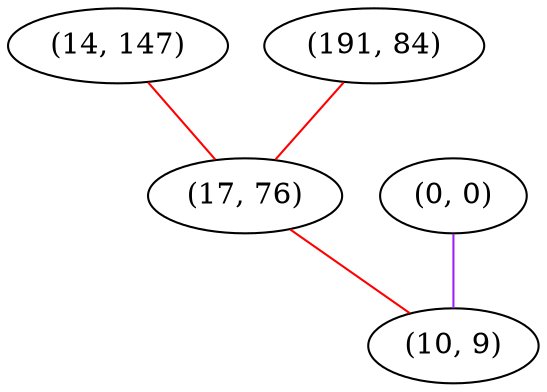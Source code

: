 graph "" {
"(14, 147)";
"(191, 84)";
"(0, 0)";
"(17, 76)";
"(10, 9)";
"(14, 147)" -- "(17, 76)"  [color=red, key=0, weight=1];
"(191, 84)" -- "(17, 76)"  [color=red, key=0, weight=1];
"(0, 0)" -- "(10, 9)"  [color=purple, key=0, weight=4];
"(17, 76)" -- "(10, 9)"  [color=red, key=0, weight=1];
}
